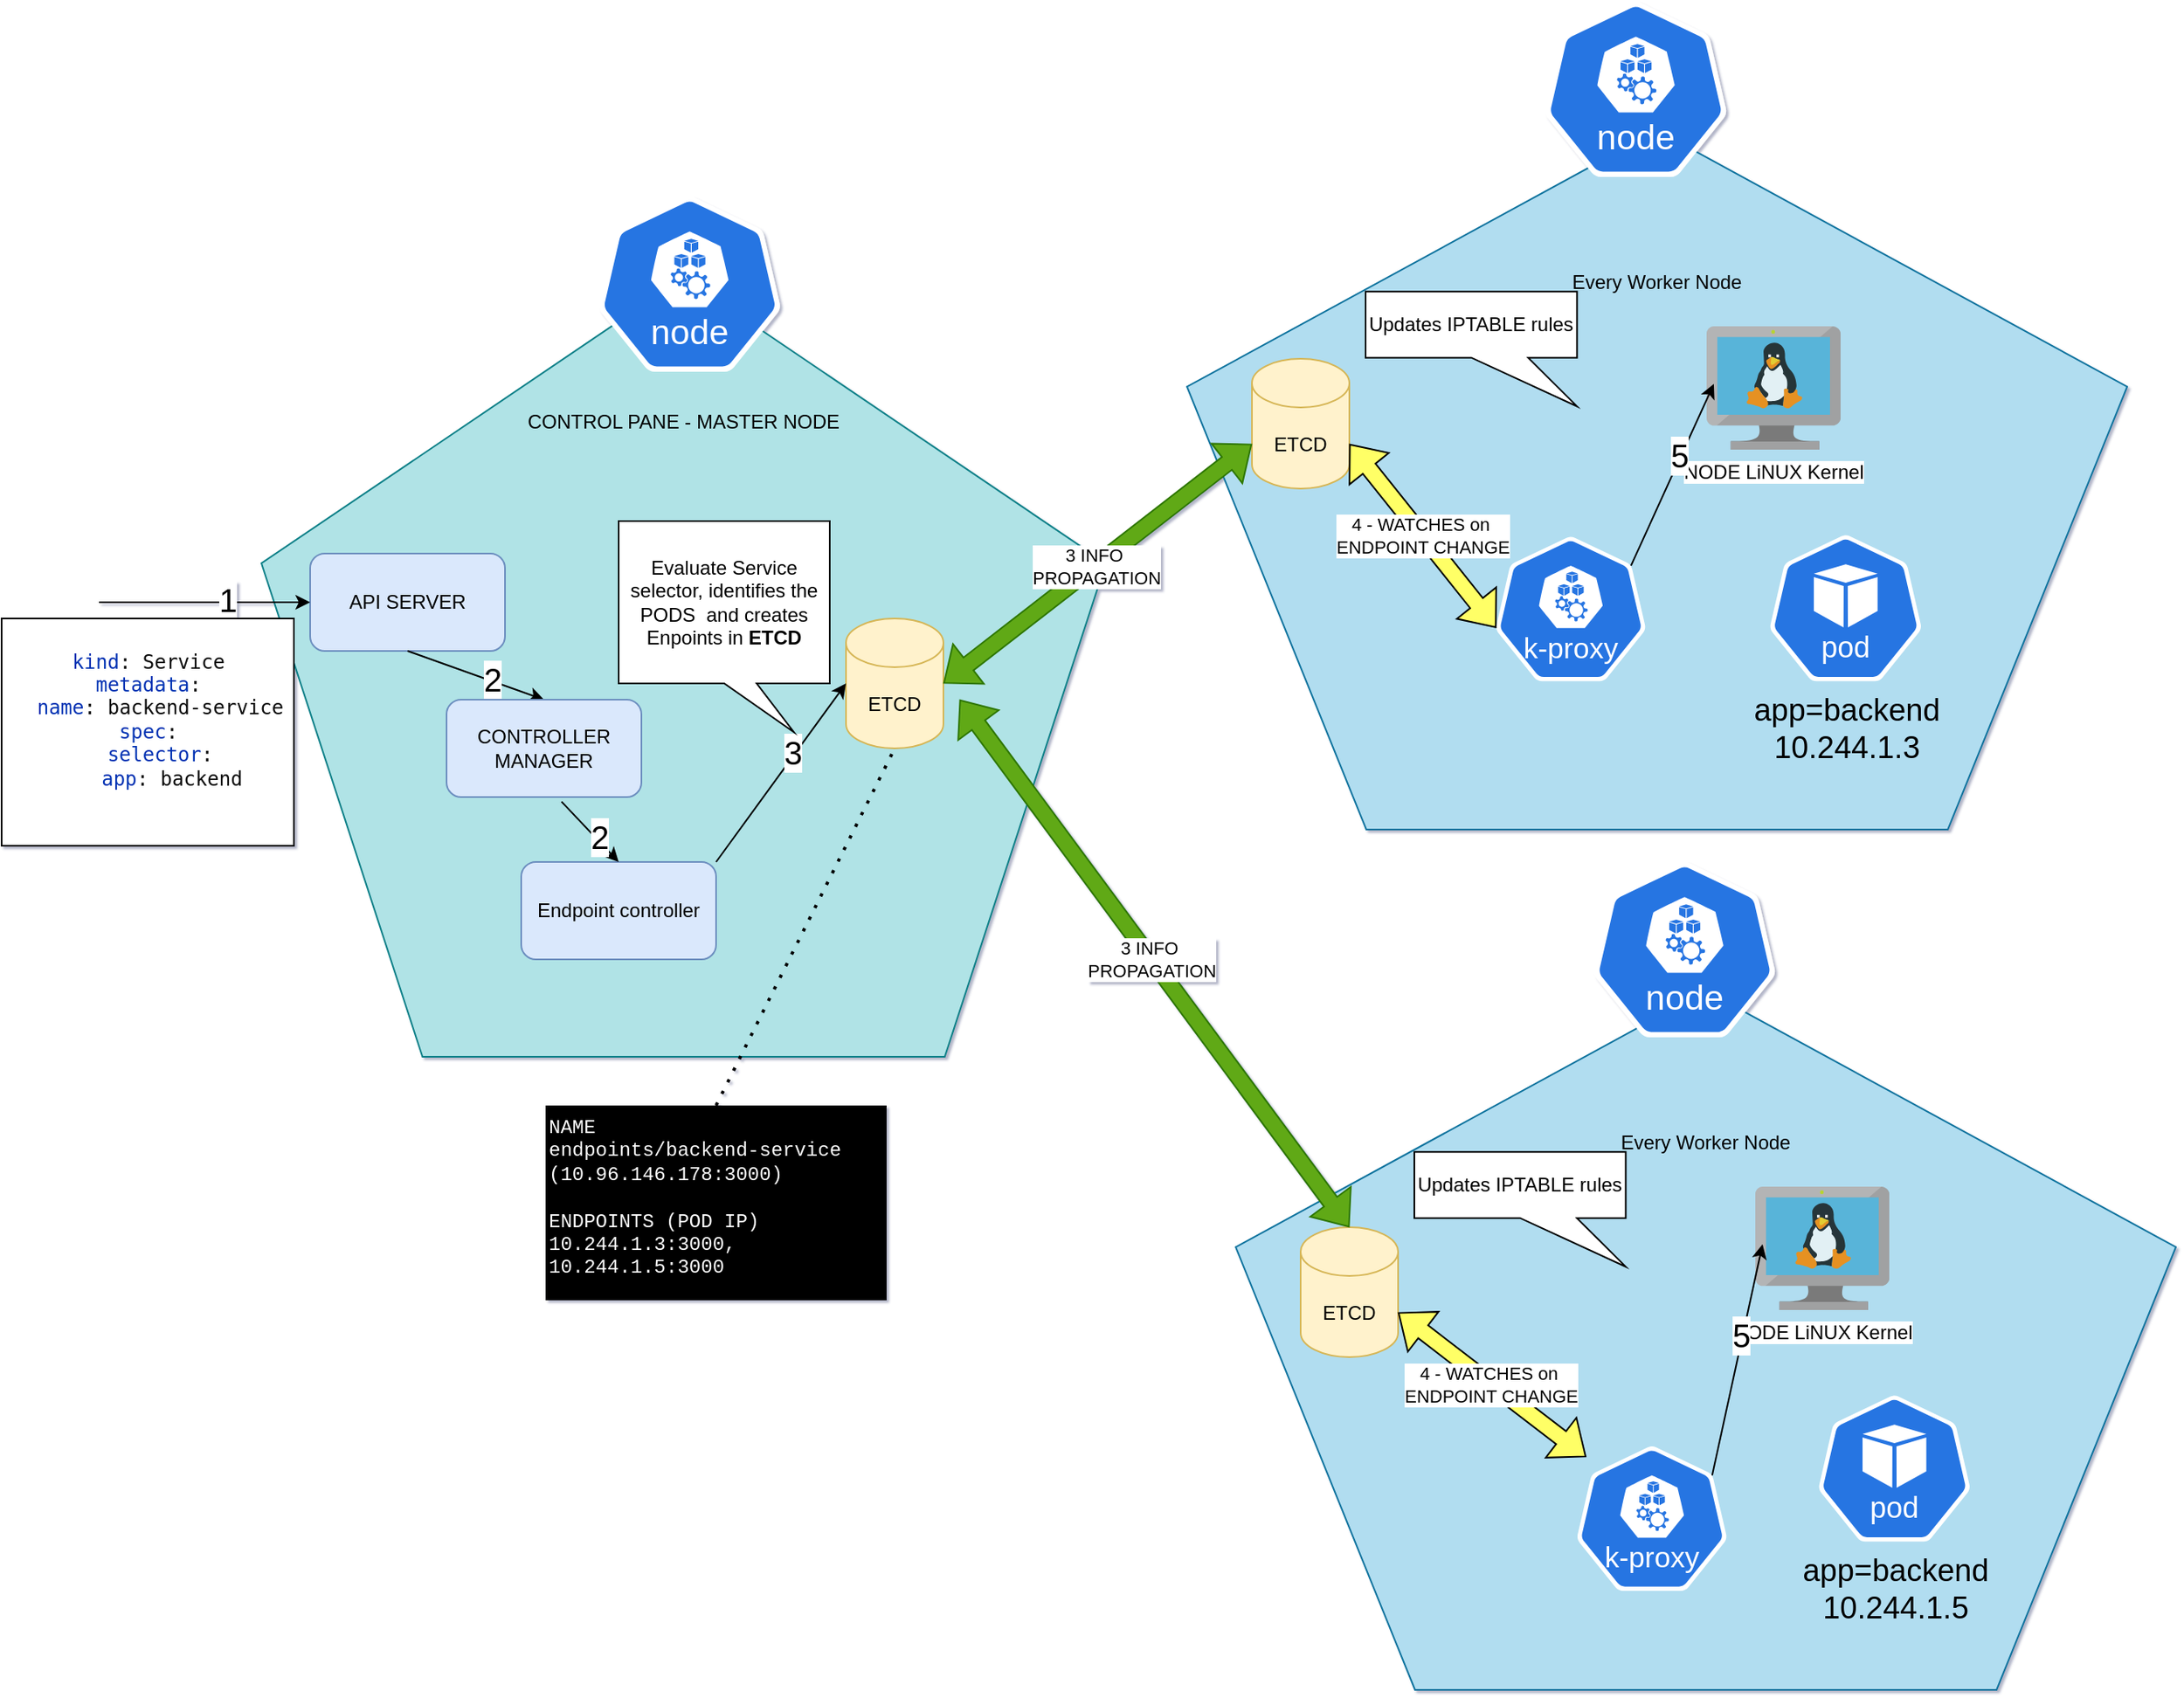 <mxfile version="26.2.2" pages="2">
  <diagram name="Pagina-1" id="wlCRBC5wy9eOkOmFKai1">
    <mxGraphModel dx="1212" dy="1888" grid="1" gridSize="10" guides="1" tooltips="1" connect="1" arrows="1" fold="1" page="1" pageScale="1" pageWidth="827" pageHeight="1169" math="0" shadow="1">
      <root>
        <mxCell id="0" />
        <mxCell id="1" parent="0" />
        <mxCell id="HDv8PcvIm-5tdW16yh0Z-45" value="" style="group" parent="1" vertex="1" connectable="0">
          <mxGeometry x="780" y="320" width="579" height="510" as="geometry" />
        </mxCell>
        <mxCell id="HDv8PcvIm-5tdW16yh0Z-46" value="Every Worker Node&lt;div&gt;&lt;br&gt;&lt;/div&gt;&lt;div&gt;&lt;br&gt;&lt;/div&gt;&lt;div&gt;&lt;br&gt;&lt;/div&gt;&lt;div&gt;&lt;br&gt;&lt;/div&gt;&lt;div&gt;&lt;br&gt;&lt;/div&gt;&lt;div&gt;&lt;br&gt;&lt;/div&gt;&lt;div&gt;&lt;br&gt;&lt;/div&gt;&lt;div&gt;&lt;br&gt;&lt;/div&gt;&lt;div&gt;&lt;br&gt;&lt;/div&gt;&lt;div&gt;&lt;br&gt;&lt;/div&gt;&lt;div&gt;&lt;br&gt;&lt;/div&gt;&lt;div&gt;&lt;br&gt;&lt;/div&gt;&lt;div&gt;&lt;br&gt;&lt;/div&gt;&lt;div&gt;&lt;br&gt;&lt;/div&gt;&lt;div&gt;&lt;br&gt;&lt;/div&gt;&lt;div&gt;&lt;br&gt;&lt;/div&gt;&lt;div&gt;&lt;br&gt;&lt;/div&gt;" style="whiteSpace=wrap;html=1;shape=mxgraph.basic.pentagon;fillColor=#b1ddf0;strokeColor=#10739e;" parent="HDv8PcvIm-5tdW16yh0Z-45" vertex="1">
          <mxGeometry y="79.333" width="579" height="430.667" as="geometry" />
        </mxCell>
        <mxCell id="HDv8PcvIm-5tdW16yh0Z-47" value="" style="aspect=fixed;sketch=0;html=1;dashed=0;whitespace=wrap;verticalLabelPosition=bottom;verticalAlign=top;fillColor=#2875E2;strokeColor=#ffffff;points=[[0.005,0.63,0],[0.1,0.2,0],[0.9,0.2,0],[0.5,0,0],[0.995,0.63,0],[0.72,0.99,0],[0.5,1,0],[0.28,0.99,0]];shape=mxgraph.kubernetes.icon2;kubernetesLabel=1;prIcon=node" parent="HDv8PcvIm-5tdW16yh0Z-45" vertex="1">
          <mxGeometry x="220.205" width="112.5" height="108" as="geometry" />
        </mxCell>
        <mxCell id="HDv8PcvIm-5tdW16yh0Z-48" value="" style="aspect=fixed;sketch=0;html=1;dashed=0;whitespace=wrap;verticalLabelPosition=bottom;verticalAlign=top;fillColor=#2875E2;strokeColor=#ffffff;points=[[0.005,0.63,0],[0.1,0.2,0],[0.9,0.2,0],[0.5,0,0],[0.995,0.63,0],[0.72,0.99,0],[0.5,1,0],[0.28,0.99,0]];shape=mxgraph.kubernetes.icon2;kubernetesLabel=1;prIcon=k_proxy" parent="HDv8PcvIm-5tdW16yh0Z-45" vertex="1">
          <mxGeometry x="210.004" y="360.003" width="92.71" height="89" as="geometry" />
        </mxCell>
        <mxCell id="HDv8PcvIm-5tdW16yh0Z-49" value="NODE LiNUX Kernel" style="image;sketch=0;aspect=fixed;html=1;points=[];align=center;fontSize=12;image=img/lib/mscae/VM_Linux.svg;" parent="HDv8PcvIm-5tdW16yh0Z-45" vertex="1">
          <mxGeometry x="319.999" y="200" width="82.61" height="76" as="geometry" />
        </mxCell>
        <mxCell id="HDv8PcvIm-5tdW16yh0Z-50" value="" style="endArrow=classic;html=1;rounded=0;entryX=0.054;entryY=0.467;entryDx=0;entryDy=0;exitX=0.9;exitY=0.2;exitDx=0;exitDy=0;exitPerimeter=0;entryPerimeter=0;" parent="HDv8PcvIm-5tdW16yh0Z-45" source="HDv8PcvIm-5tdW16yh0Z-48" target="HDv8PcvIm-5tdW16yh0Z-49" edge="1">
          <mxGeometry width="50" height="50" relative="1" as="geometry">
            <mxPoint x="158.917" y="294.667" as="sourcePoint" />
            <mxPoint x="220.513" y="204" as="targetPoint" />
          </mxGeometry>
        </mxCell>
        <mxCell id="HDv8PcvIm-5tdW16yh0Z-51" value="5" style="edgeLabel;html=1;align=center;verticalAlign=middle;resizable=0;points=[];fontSize=20;" parent="HDv8PcvIm-5tdW16yh0Z-50" vertex="1" connectable="0">
          <mxGeometry x="0.212" y="2" relative="1" as="geometry">
            <mxPoint as="offset" />
          </mxGeometry>
        </mxCell>
        <mxCell id="HDv8PcvIm-5tdW16yh0Z-52" value="&lt;div&gt;&lt;span style=&quot;font-size: 19px;&quot;&gt;app=backend&lt;/span&gt;&lt;/div&gt;&lt;font style=&quot;font-size: 19px;&quot;&gt;10.244.1.5&lt;/font&gt;" style="aspect=fixed;sketch=0;html=1;dashed=0;whitespace=wrap;verticalLabelPosition=bottom;verticalAlign=top;fillColor=#2875E2;strokeColor=#ffffff;points=[[0.005,0.63,0],[0.1,0.2,0],[0.9,0.2,0],[0.5,0,0],[0.995,0.63,0],[0.72,0.99,0],[0.5,1,0],[0.28,0.99,0]];shape=mxgraph.kubernetes.icon2;kubernetesLabel=1;prIcon=pod" parent="HDv8PcvIm-5tdW16yh0Z-45" vertex="1">
          <mxGeometry x="358.795" y="328.667" width="93.75" height="90" as="geometry" />
        </mxCell>
        <mxCell id="HDv8PcvIm-5tdW16yh0Z-53" value="Updates IPTABLE rules" style="shape=callout;whiteSpace=wrap;html=1;perimeter=calloutPerimeter;position2=1;base=35;" parent="HDv8PcvIm-5tdW16yh0Z-45" vertex="1">
          <mxGeometry x="110" y="178.66" width="130.2" height="70.67" as="geometry" />
        </mxCell>
        <mxCell id="uBADw_w6PQurOwZKC2GX-2" value="ETCD" style="shape=cylinder3;whiteSpace=wrap;html=1;boundedLbl=1;backgroundOutline=1;size=15;fillColor=#fff2cc;strokeColor=#d6b656;" vertex="1" parent="HDv8PcvIm-5tdW16yh0Z-45">
          <mxGeometry x="40" y="225" width="60" height="80" as="geometry" />
        </mxCell>
        <mxCell id="HDv8PcvIm-5tdW16yh0Z-29" value="" style="shape=flexArrow;endArrow=classic;startArrow=classic;html=1;rounded=0;entryX=0.063;entryY=0.073;entryDx=0;entryDy=0;exitX=1;exitY=0;exitDx=0;exitDy=52.5;exitPerimeter=0;fillColor=#FFFF66;entryPerimeter=0;" parent="HDv8PcvIm-5tdW16yh0Z-45" source="uBADw_w6PQurOwZKC2GX-2" target="HDv8PcvIm-5tdW16yh0Z-48" edge="1">
          <mxGeometry width="100" height="100" relative="1" as="geometry">
            <mxPoint x="-170" y="-100" as="sourcePoint" />
            <mxPoint x="85.23" y="40.16" as="targetPoint" />
          </mxGeometry>
        </mxCell>
        <mxCell id="HDv8PcvIm-5tdW16yh0Z-30" value="4 - WATCHES on&amp;nbsp;&lt;div&gt;ENDPOINT CHANGE&lt;/div&gt;" style="edgeLabel;html=1;align=center;verticalAlign=middle;resizable=0;points=[];" parent="HDv8PcvIm-5tdW16yh0Z-29" vertex="1" connectable="0">
          <mxGeometry x="-0.015" relative="1" as="geometry">
            <mxPoint as="offset" />
          </mxGeometry>
        </mxCell>
        <mxCell id="HDv8PcvIm-5tdW16yh0Z-35" value="" style="group" parent="1" vertex="1" connectable="0">
          <mxGeometry x="750" y="-210" width="579" height="510" as="geometry" />
        </mxCell>
        <mxCell id="HDv8PcvIm-5tdW16yh0Z-21" value="Every Worker Node&lt;div&gt;&lt;br&gt;&lt;/div&gt;&lt;div&gt;&lt;br&gt;&lt;/div&gt;&lt;div&gt;&lt;br&gt;&lt;/div&gt;&lt;div&gt;&lt;br&gt;&lt;/div&gt;&lt;div&gt;&lt;br&gt;&lt;/div&gt;&lt;div&gt;&lt;br&gt;&lt;/div&gt;&lt;div&gt;&lt;br&gt;&lt;/div&gt;&lt;div&gt;&lt;br&gt;&lt;/div&gt;&lt;div&gt;&lt;br&gt;&lt;/div&gt;&lt;div&gt;&lt;br&gt;&lt;/div&gt;&lt;div&gt;&lt;br&gt;&lt;/div&gt;&lt;div&gt;&lt;br&gt;&lt;/div&gt;&lt;div&gt;&lt;br&gt;&lt;/div&gt;&lt;div&gt;&lt;br&gt;&lt;/div&gt;&lt;div&gt;&lt;br&gt;&lt;/div&gt;&lt;div&gt;&lt;br&gt;&lt;/div&gt;&lt;div&gt;&lt;br&gt;&lt;/div&gt;" style="whiteSpace=wrap;html=1;shape=mxgraph.basic.pentagon;fillColor=#b1ddf0;strokeColor=#10739e;" parent="HDv8PcvIm-5tdW16yh0Z-35" vertex="1">
          <mxGeometry y="79.333" width="579" height="430.667" as="geometry" />
        </mxCell>
        <mxCell id="HDv8PcvIm-5tdW16yh0Z-33" value="" style="aspect=fixed;sketch=0;html=1;dashed=0;whitespace=wrap;verticalLabelPosition=bottom;verticalAlign=top;fillColor=#2875E2;strokeColor=#ffffff;points=[[0.005,0.63,0],[0.1,0.2,0],[0.9,0.2,0],[0.5,0,0],[0.995,0.63,0],[0.72,0.99,0],[0.5,1,0],[0.28,0.99,0]];shape=mxgraph.kubernetes.icon2;kubernetesLabel=1;prIcon=node" parent="HDv8PcvIm-5tdW16yh0Z-35" vertex="1">
          <mxGeometry x="220.205" width="112.5" height="108" as="geometry" />
        </mxCell>
        <mxCell id="HDv8PcvIm-5tdW16yh0Z-39" value="" style="aspect=fixed;sketch=0;html=1;dashed=0;whitespace=wrap;verticalLabelPosition=bottom;verticalAlign=top;fillColor=#2875E2;strokeColor=#ffffff;points=[[0.005,0.63,0],[0.1,0.2,0],[0.9,0.2,0],[0.5,0,0],[0.995,0.63,0],[0.72,0.99,0],[0.5,1,0],[0.28,0.99,0]];shape=mxgraph.kubernetes.icon2;kubernetesLabel=1;prIcon=k_proxy" parent="HDv8PcvIm-5tdW16yh0Z-35" vertex="1">
          <mxGeometry x="190.004" y="329.663" width="92.71" height="89" as="geometry" />
        </mxCell>
        <mxCell id="HDv8PcvIm-5tdW16yh0Z-40" value="NODE LiNUX Kernel" style="image;sketch=0;aspect=fixed;html=1;points=[];align=center;fontSize=12;image=img/lib/mscae/VM_Linux.svg;" parent="HDv8PcvIm-5tdW16yh0Z-35" vertex="1">
          <mxGeometry x="319.999" y="200" width="82.61" height="76" as="geometry" />
        </mxCell>
        <mxCell id="HDv8PcvIm-5tdW16yh0Z-26" value="" style="endArrow=classic;html=1;rounded=0;entryX=0.054;entryY=0.467;entryDx=0;entryDy=0;exitX=0.9;exitY=0.2;exitDx=0;exitDy=0;exitPerimeter=0;entryPerimeter=0;" parent="HDv8PcvIm-5tdW16yh0Z-35" source="HDv8PcvIm-5tdW16yh0Z-39" target="HDv8PcvIm-5tdW16yh0Z-40" edge="1">
          <mxGeometry width="50" height="50" relative="1" as="geometry">
            <mxPoint x="158.917" y="294.667" as="sourcePoint" />
            <mxPoint x="220.513" y="204" as="targetPoint" />
          </mxGeometry>
        </mxCell>
        <mxCell id="HDv8PcvIm-5tdW16yh0Z-27" value="5" style="edgeLabel;html=1;align=center;verticalAlign=middle;resizable=0;points=[];fontSize=20;" parent="HDv8PcvIm-5tdW16yh0Z-26" vertex="1" connectable="0">
          <mxGeometry x="0.212" y="2" relative="1" as="geometry">
            <mxPoint as="offset" />
          </mxGeometry>
        </mxCell>
        <mxCell id="HDv8PcvIm-5tdW16yh0Z-41" value="&lt;div&gt;&lt;span style=&quot;font-size: 19px;&quot;&gt;app=backend&lt;/span&gt;&lt;/div&gt;&lt;font style=&quot;font-size: 19px;&quot;&gt;10.244.1.3&lt;/font&gt;" style="aspect=fixed;sketch=0;html=1;dashed=0;whitespace=wrap;verticalLabelPosition=bottom;verticalAlign=top;fillColor=#2875E2;strokeColor=#ffffff;points=[[0.005,0.63,0],[0.1,0.2,0],[0.9,0.2,0],[0.5,0,0],[0.995,0.63,0],[0.72,0.99,0],[0.5,1,0],[0.28,0.99,0]];shape=mxgraph.kubernetes.icon2;kubernetesLabel=1;prIcon=pod" parent="HDv8PcvIm-5tdW16yh0Z-35" vertex="1">
          <mxGeometry x="358.795" y="328.667" width="93.75" height="90" as="geometry" />
        </mxCell>
        <mxCell id="HDv8PcvIm-5tdW16yh0Z-43" value="Updates IPTABLE rules" style="shape=callout;whiteSpace=wrap;html=1;perimeter=calloutPerimeter;position2=1;base=35;" parent="HDv8PcvIm-5tdW16yh0Z-35" vertex="1">
          <mxGeometry x="110" y="178.66" width="130.2" height="70.67" as="geometry" />
        </mxCell>
        <mxCell id="uBADw_w6PQurOwZKC2GX-1" value="ETCD" style="shape=cylinder3;whiteSpace=wrap;html=1;boundedLbl=1;backgroundOutline=1;size=15;fillColor=#fff2cc;strokeColor=#d6b656;" vertex="1" parent="HDv8PcvIm-5tdW16yh0Z-35">
          <mxGeometry x="40" y="220" width="60" height="80" as="geometry" />
        </mxCell>
        <mxCell id="HDv8PcvIm-5tdW16yh0Z-23" value="" style="shape=flexArrow;endArrow=classic;startArrow=classic;html=1;rounded=0;entryX=0.005;entryY=0.63;entryDx=0;entryDy=0;exitX=1;exitY=0;exitDx=0;exitDy=52.5;exitPerimeter=0;fillColor=#FFFF66;entryPerimeter=0;" parent="HDv8PcvIm-5tdW16yh0Z-35" source="uBADw_w6PQurOwZKC2GX-1" target="HDv8PcvIm-5tdW16yh0Z-39" edge="1">
          <mxGeometry width="100" height="100" relative="1" as="geometry">
            <mxPoint x="-70" y="420" as="sourcePoint" />
            <mxPoint x="20" y="360" as="targetPoint" />
          </mxGeometry>
        </mxCell>
        <mxCell id="HDv8PcvIm-5tdW16yh0Z-24" value="4 - WATCHES on&amp;nbsp;&lt;div&gt;ENDPOINT CHANGE&lt;/div&gt;" style="edgeLabel;html=1;align=center;verticalAlign=middle;resizable=0;points=[];" parent="HDv8PcvIm-5tdW16yh0Z-23" vertex="1" connectable="0">
          <mxGeometry x="-0.015" relative="1" as="geometry">
            <mxPoint as="offset" />
          </mxGeometry>
        </mxCell>
        <mxCell id="HDv8PcvIm-5tdW16yh0Z-16" value="CONTROL PANE - MASTER NODE&lt;div&gt;&lt;br&gt;&lt;/div&gt;&lt;div&gt;&lt;br&gt;&lt;/div&gt;&lt;div&gt;&lt;br&gt;&lt;/div&gt;&lt;div&gt;&lt;br&gt;&lt;/div&gt;&lt;div&gt;&lt;br&gt;&lt;/div&gt;&lt;div&gt;&lt;br&gt;&lt;/div&gt;&lt;div&gt;&lt;br&gt;&lt;/div&gt;&lt;div&gt;&lt;br&gt;&lt;/div&gt;&lt;div&gt;&lt;br&gt;&lt;/div&gt;&lt;div&gt;&lt;br&gt;&lt;/div&gt;&lt;div&gt;&lt;br&gt;&lt;/div&gt;&lt;div&gt;&lt;br&gt;&lt;/div&gt;&lt;div&gt;&lt;br&gt;&lt;/div&gt;&lt;div&gt;&lt;br&gt;&lt;/div&gt;&lt;div&gt;&lt;br&gt;&lt;/div&gt;&lt;div&gt;&lt;br&gt;&lt;/div&gt;&lt;div&gt;&lt;br&gt;&lt;/div&gt;&lt;div&gt;&lt;br&gt;&lt;/div&gt;&lt;div&gt;&lt;br&gt;&lt;/div&gt;&lt;div&gt;&lt;br&gt;&lt;/div&gt;&lt;div&gt;&lt;br&gt;&lt;/div&gt;" style="whiteSpace=wrap;html=1;shape=mxgraph.basic.pentagon;fillColor=#b0e3e6;strokeColor=#0e8088;" parent="1" vertex="1">
          <mxGeometry x="180" y="-40" width="520" height="480" as="geometry" />
        </mxCell>
        <mxCell id="HDv8PcvIm-5tdW16yh0Z-1" value="API SERVER" style="rounded=1;whiteSpace=wrap;html=1;fillColor=#dae8fc;strokeColor=#6c8ebf;" parent="1" vertex="1">
          <mxGeometry x="210" y="130" width="120" height="60" as="geometry" />
        </mxCell>
        <mxCell id="HDv8PcvIm-5tdW16yh0Z-2" value="" style="endArrow=classic;html=1;rounded=0;entryX=0;entryY=0.5;entryDx=0;entryDy=0;" parent="1" target="HDv8PcvIm-5tdW16yh0Z-1" edge="1">
          <mxGeometry width="50" height="50" relative="1" as="geometry">
            <mxPoint x="80" y="160" as="sourcePoint" />
            <mxPoint x="130" y="130" as="targetPoint" />
          </mxGeometry>
        </mxCell>
        <mxCell id="HDv8PcvIm-5tdW16yh0Z-5" value="1" style="edgeLabel;html=1;align=center;verticalAlign=middle;resizable=0;points=[];fontSize=20;" parent="HDv8PcvIm-5tdW16yh0Z-2" vertex="1" connectable="0">
          <mxGeometry x="0.212" y="2" relative="1" as="geometry">
            <mxPoint as="offset" />
          </mxGeometry>
        </mxCell>
        <mxCell id="HDv8PcvIm-5tdW16yh0Z-4" value="&lt;div style=&quot;background-color:#ffffff;color:#080808&quot;&gt;&lt;pre style=&quot;font-family:&#39;JetBrains Mono&#39;,monospace;font-size:9,8pt;&quot;&gt;&lt;span style=&quot;color:#0033b3;&quot;&gt;kind&lt;/span&gt;: Service&lt;br&gt;&lt;span style=&quot;color:#0033b3;&quot;&gt;metadata&lt;/span&gt;:&lt;br&gt;  &lt;span style=&quot;color:#0033b3;&quot;&gt;name&lt;/span&gt;: backend-service&lt;br&gt;&lt;span style=&quot;color:#0033b3;&quot;&gt;spec&lt;/span&gt;:&lt;br&gt;  &lt;span style=&quot;color:#0033b3;&quot;&gt;selector&lt;/span&gt;:&lt;br&gt;    &lt;span style=&quot;color:#0033b3;&quot;&gt;app&lt;/span&gt;: backend&lt;/pre&gt;&lt;/div&gt;&lt;font face=&quot;Courier New&quot;&gt;&lt;br&gt;&lt;/font&gt;" style="text;html=1;align=center;verticalAlign=middle;resizable=0;points=[];autosize=1;strokeColor=default;fillColor=default;" parent="1" vertex="1">
          <mxGeometry x="20" y="170" width="180" height="140" as="geometry" />
        </mxCell>
        <mxCell id="HDv8PcvIm-5tdW16yh0Z-6" value="ETCD" style="shape=cylinder3;whiteSpace=wrap;html=1;boundedLbl=1;backgroundOutline=1;size=15;fillColor=#fff2cc;strokeColor=#d6b656;" parent="1" vertex="1">
          <mxGeometry x="540" y="170" width="60" height="80" as="geometry" />
        </mxCell>
        <mxCell id="HDv8PcvIm-5tdW16yh0Z-7" value="" style="endArrow=classic;html=1;rounded=0;entryX=0.5;entryY=0;entryDx=0;entryDy=0;exitX=0.5;exitY=1;exitDx=0;exitDy=0;" parent="1" source="HDv8PcvIm-5tdW16yh0Z-1" target="HDv8PcvIm-5tdW16yh0Z-11" edge="1">
          <mxGeometry width="50" height="50" relative="1" as="geometry">
            <mxPoint x="90" y="170" as="sourcePoint" />
            <mxPoint x="220" y="170" as="targetPoint" />
          </mxGeometry>
        </mxCell>
        <mxCell id="HDv8PcvIm-5tdW16yh0Z-8" value="2" style="edgeLabel;html=1;align=center;verticalAlign=middle;resizable=0;points=[];fontSize=20;" parent="HDv8PcvIm-5tdW16yh0Z-7" vertex="1" connectable="0">
          <mxGeometry x="0.212" y="2" relative="1" as="geometry">
            <mxPoint as="offset" />
          </mxGeometry>
        </mxCell>
        <mxCell id="HDv8PcvIm-5tdW16yh0Z-11" value="CONTROLLER MANAGER" style="rounded=1;whiteSpace=wrap;html=1;fillColor=#dae8fc;strokeColor=#6c8ebf;" parent="1" vertex="1">
          <mxGeometry x="294" y="220" width="120" height="60" as="geometry" />
        </mxCell>
        <mxCell id="HDv8PcvIm-5tdW16yh0Z-12" value="Endpoint controller" style="rounded=1;whiteSpace=wrap;html=1;fillColor=#dae8fc;strokeColor=#6c8ebf;" parent="1" vertex="1">
          <mxGeometry x="340" y="320" width="120" height="60" as="geometry" />
        </mxCell>
        <mxCell id="HDv8PcvIm-5tdW16yh0Z-13" value="" style="endArrow=classic;html=1;rounded=0;entryX=0.5;entryY=0;entryDx=0;entryDy=0;exitX=0.59;exitY=1.047;exitDx=0;exitDy=0;exitPerimeter=0;" parent="1" source="HDv8PcvIm-5tdW16yh0Z-11" target="HDv8PcvIm-5tdW16yh0Z-12" edge="1">
          <mxGeometry width="50" height="50" relative="1" as="geometry">
            <mxPoint x="460" y="270" as="sourcePoint" />
            <mxPoint x="570" y="320" as="targetPoint" />
          </mxGeometry>
        </mxCell>
        <mxCell id="HDv8PcvIm-5tdW16yh0Z-14" value="2" style="edgeLabel;html=1;align=center;verticalAlign=middle;resizable=0;points=[];fontSize=20;" parent="HDv8PcvIm-5tdW16yh0Z-13" vertex="1" connectable="0">
          <mxGeometry x="0.212" y="2" relative="1" as="geometry">
            <mxPoint as="offset" />
          </mxGeometry>
        </mxCell>
        <mxCell id="HDv8PcvIm-5tdW16yh0Z-17" value="" style="endArrow=classic;html=1;rounded=0;entryX=0;entryY=0.5;entryDx=0;entryDy=0;exitX=1;exitY=0;exitDx=0;exitDy=0;entryPerimeter=0;" parent="1" source="HDv8PcvIm-5tdW16yh0Z-12" target="HDv8PcvIm-5tdW16yh0Z-6" edge="1">
          <mxGeometry width="50" height="50" relative="1" as="geometry">
            <mxPoint x="375" y="293" as="sourcePoint" />
            <mxPoint x="410" y="330" as="targetPoint" />
          </mxGeometry>
        </mxCell>
        <mxCell id="HDv8PcvIm-5tdW16yh0Z-18" value="3" style="edgeLabel;html=1;align=center;verticalAlign=middle;resizable=0;points=[];fontSize=20;" parent="HDv8PcvIm-5tdW16yh0Z-17" vertex="1" connectable="0">
          <mxGeometry x="0.212" y="2" relative="1" as="geometry">
            <mxPoint as="offset" />
          </mxGeometry>
        </mxCell>
        <mxCell id="HDv8PcvIm-5tdW16yh0Z-19" value="Evaluate Service selector, identifies the PODS&amp;nbsp; and creates&lt;div&gt;Enpoints in &lt;b&gt;ETCD&lt;/b&gt;&lt;/div&gt;" style="shape=callout;whiteSpace=wrap;html=1;perimeter=calloutPerimeter;position2=0.83;" parent="1" vertex="1">
          <mxGeometry x="400" y="110" width="130" height="130" as="geometry" />
        </mxCell>
        <mxCell id="HDv8PcvIm-5tdW16yh0Z-20" value="NAME                        &#xa;endpoints/backend-service (10.96.146.178:3000)&#xa;&#xa;ENDPOINTS (POD IP)          &#xa;10.244.1.3:3000,&#xa;10.244.1.5:3000   " style="text;whiteSpace=wrap;fontFamily=Courier New;fillColor=#000000;fontColor=#FFFFFF;" parent="1" vertex="1">
          <mxGeometry x="355" y="470" width="210" height="120" as="geometry" />
        </mxCell>
        <mxCell id="HDv8PcvIm-5tdW16yh0Z-31" value="" style="endArrow=none;dashed=1;html=1;dashPattern=1 3;strokeWidth=2;rounded=0;entryX=0.5;entryY=1;entryDx=0;entryDy=0;entryPerimeter=0;exitX=0.5;exitY=0;exitDx=0;exitDy=0;" parent="1" source="HDv8PcvIm-5tdW16yh0Z-20" target="HDv8PcvIm-5tdW16yh0Z-6" edge="1">
          <mxGeometry width="50" height="50" relative="1" as="geometry">
            <mxPoint x="770" y="230" as="sourcePoint" />
            <mxPoint x="820" y="180" as="targetPoint" />
          </mxGeometry>
        </mxCell>
        <mxCell id="HDv8PcvIm-5tdW16yh0Z-32" value="" style="aspect=fixed;sketch=0;html=1;dashed=0;whitespace=wrap;verticalLabelPosition=bottom;verticalAlign=top;fillColor=#2875E2;strokeColor=#ffffff;points=[[0.005,0.63,0],[0.1,0.2,0],[0.9,0.2,0],[0.5,0,0],[0.995,0.63,0],[0.72,0.99,0],[0.5,1,0],[0.28,0.99,0]];shape=mxgraph.kubernetes.icon2;kubernetesLabel=1;prIcon=node" parent="1" vertex="1">
          <mxGeometry x="387.5" y="-90" width="112.5" height="108" as="geometry" />
        </mxCell>
        <mxCell id="uBADw_w6PQurOwZKC2GX-5" value="" style="shape=flexArrow;endArrow=classic;startArrow=classic;html=1;rounded=0;entryX=0;entryY=0;entryDx=0;entryDy=52.5;exitX=1;exitY=0.5;exitDx=0;exitDy=0;exitPerimeter=0;fillColor=#60a917;entryPerimeter=0;strokeColor=#2D7600;" edge="1" parent="1" source="HDv8PcvIm-5tdW16yh0Z-6" target="uBADw_w6PQurOwZKC2GX-1">
          <mxGeometry width="100" height="100" relative="1" as="geometry">
            <mxPoint x="670" y="160" as="sourcePoint" />
            <mxPoint x="760" y="273" as="targetPoint" />
          </mxGeometry>
        </mxCell>
        <mxCell id="uBADw_w6PQurOwZKC2GX-6" value="3 INFO&amp;nbsp;&lt;div&gt;PROPAGATION&lt;/div&gt;" style="edgeLabel;html=1;align=center;verticalAlign=middle;resizable=0;points=[];" vertex="1" connectable="0" parent="uBADw_w6PQurOwZKC2GX-5">
          <mxGeometry x="-0.015" relative="1" as="geometry">
            <mxPoint as="offset" />
          </mxGeometry>
        </mxCell>
        <mxCell id="uBADw_w6PQurOwZKC2GX-7" value="" style="shape=flexArrow;endArrow=classic;startArrow=classic;html=1;rounded=0;entryX=0.5;entryY=0;entryDx=0;entryDy=0;exitX=1;exitY=0.5;exitDx=0;exitDy=0;exitPerimeter=0;fillColor=#60a917;entryPerimeter=0;strokeColor=#2D7600;" edge="1" parent="1" target="uBADw_w6PQurOwZKC2GX-2">
          <mxGeometry width="100" height="100" relative="1" as="geometry">
            <mxPoint x="610" y="220" as="sourcePoint" />
            <mxPoint x="800" y="73" as="targetPoint" />
          </mxGeometry>
        </mxCell>
        <mxCell id="uBADw_w6PQurOwZKC2GX-8" value="3 INFO&amp;nbsp;&lt;div&gt;PROPAGATION&lt;/div&gt;" style="edgeLabel;html=1;align=center;verticalAlign=middle;resizable=0;points=[];" vertex="1" connectable="0" parent="uBADw_w6PQurOwZKC2GX-7">
          <mxGeometry x="-0.015" relative="1" as="geometry">
            <mxPoint as="offset" />
          </mxGeometry>
        </mxCell>
      </root>
    </mxGraphModel>
  </diagram>
  <diagram id="m2rJpUFRkToWJrqVT9XN" name="Pagina-2">
    <mxGraphModel dx="910" dy="459" grid="1" gridSize="10" guides="1" tooltips="1" connect="1" arrows="1" fold="1" page="1" pageScale="1" pageWidth="827" pageHeight="1169" math="0" shadow="0">
      <root>
        <mxCell id="0" />
        <mxCell id="1" parent="0" />
      </root>
    </mxGraphModel>
  </diagram>
</mxfile>
